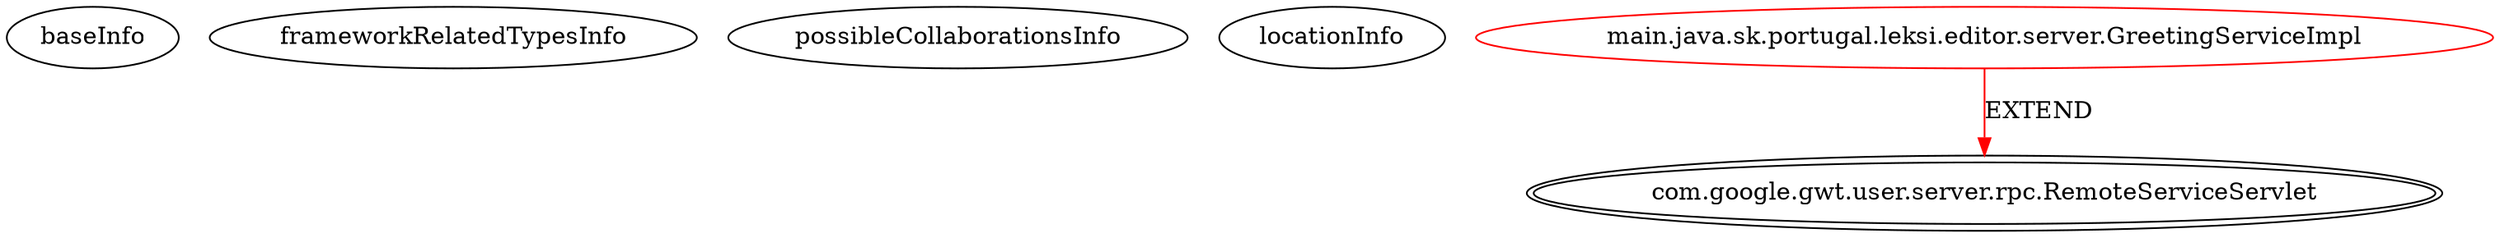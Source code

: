digraph {
baseInfo[graphId=823,category="extension_graph",isAnonymous=false,possibleRelation=false]
frameworkRelatedTypesInfo[0="com.google.gwt.user.server.rpc.RemoteServiceServlet"]
possibleCollaborationsInfo[]
locationInfo[projectName="bebenko-leksi",filePath="/bebenko-leksi/leksi-master/gwted/src/main/java/sk/portugal/leksi/editor/server/GreetingServiceImpl.java",contextSignature="GreetingServiceImpl",graphId="823"]
0[label="main.java.sk.portugal.leksi.editor.server.GreetingServiceImpl",vertexType="ROOT_CLIENT_CLASS_DECLARATION",isFrameworkType=false,color=red]
1[label="com.google.gwt.user.server.rpc.RemoteServiceServlet",vertexType="FRAMEWORK_CLASS_TYPE",isFrameworkType=true,peripheries=2]
0->1[label="EXTEND",color=red]
}
